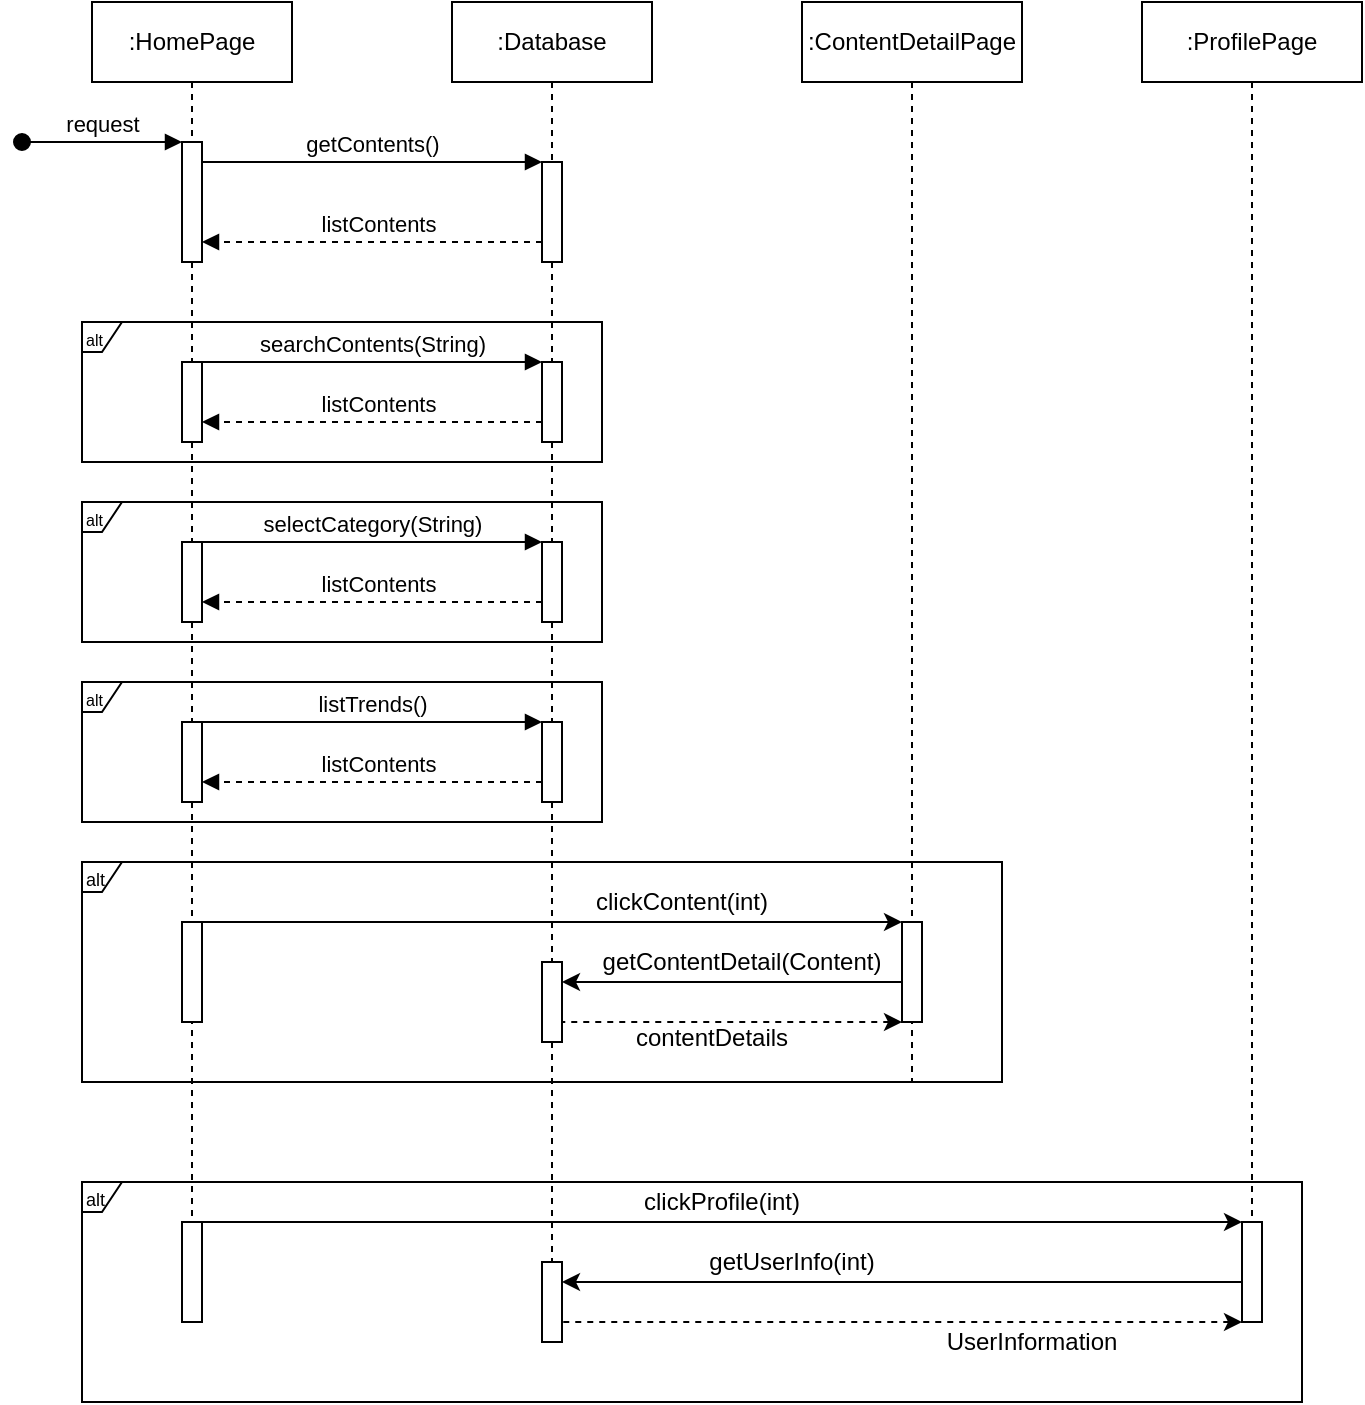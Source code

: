 <mxfile version="21.1.5" type="device">
  <diagram name="Page-1" id="2YBvvXClWsGukQMizWep">
    <mxGraphModel dx="1593" dy="849" grid="1" gridSize="10" guides="1" tooltips="1" connect="1" arrows="1" fold="1" page="1" pageScale="1" pageWidth="850" pageHeight="1100" math="0" shadow="0">
      <root>
        <mxCell id="0" />
        <mxCell id="1" parent="0" />
        <mxCell id="aM9ryv3xv72pqoxQDRHE-1" value=":HomePage" style="shape=umlLifeline;perimeter=lifelinePerimeter;whiteSpace=wrap;html=1;container=0;dropTarget=0;collapsible=0;recursiveResize=0;outlineConnect=0;portConstraint=eastwest;newEdgeStyle={&quot;edgeStyle&quot;:&quot;elbowEdgeStyle&quot;,&quot;elbow&quot;:&quot;vertical&quot;,&quot;curved&quot;:0,&quot;rounded&quot;:0};" parent="1" vertex="1">
          <mxGeometry x="145" y="60" width="100" height="640" as="geometry" />
        </mxCell>
        <mxCell id="aM9ryv3xv72pqoxQDRHE-2" value="" style="html=1;points=[];perimeter=orthogonalPerimeter;outlineConnect=0;targetShapes=umlLifeline;portConstraint=eastwest;newEdgeStyle={&quot;edgeStyle&quot;:&quot;elbowEdgeStyle&quot;,&quot;elbow&quot;:&quot;vertical&quot;,&quot;curved&quot;:0,&quot;rounded&quot;:0};" parent="aM9ryv3xv72pqoxQDRHE-1" vertex="1">
          <mxGeometry x="45" y="70" width="10" height="60" as="geometry" />
        </mxCell>
        <mxCell id="aM9ryv3xv72pqoxQDRHE-3" value="request" style="html=1;verticalAlign=bottom;startArrow=oval;endArrow=block;startSize=8;edgeStyle=elbowEdgeStyle;elbow=vertical;curved=0;rounded=0;" parent="aM9ryv3xv72pqoxQDRHE-1" target="aM9ryv3xv72pqoxQDRHE-2" edge="1">
          <mxGeometry relative="1" as="geometry">
            <mxPoint x="-35" y="70" as="sourcePoint" />
          </mxGeometry>
        </mxCell>
        <mxCell id="aM9ryv3xv72pqoxQDRHE-5" value=":Database" style="shape=umlLifeline;perimeter=lifelinePerimeter;whiteSpace=wrap;html=1;container=0;dropTarget=0;collapsible=0;recursiveResize=0;outlineConnect=0;portConstraint=eastwest;newEdgeStyle={&quot;edgeStyle&quot;:&quot;elbowEdgeStyle&quot;,&quot;elbow&quot;:&quot;vertical&quot;,&quot;curved&quot;:0,&quot;rounded&quot;:0};" parent="1" vertex="1">
          <mxGeometry x="325" y="60" width="100" height="640" as="geometry" />
        </mxCell>
        <mxCell id="aM9ryv3xv72pqoxQDRHE-6" value="" style="html=1;points=[];perimeter=orthogonalPerimeter;outlineConnect=0;targetShapes=umlLifeline;portConstraint=eastwest;newEdgeStyle={&quot;edgeStyle&quot;:&quot;elbowEdgeStyle&quot;,&quot;elbow&quot;:&quot;vertical&quot;,&quot;curved&quot;:0,&quot;rounded&quot;:0};" parent="aM9ryv3xv72pqoxQDRHE-5" vertex="1">
          <mxGeometry x="45" y="80" width="10" height="50" as="geometry" />
        </mxCell>
        <mxCell id="VN1_-yZsY-Tl6r2EW4pC-9" value="" style="html=1;points=[];perimeter=orthogonalPerimeter;outlineConnect=0;targetShapes=umlLifeline;portConstraint=eastwest;newEdgeStyle={&quot;edgeStyle&quot;:&quot;elbowEdgeStyle&quot;,&quot;elbow&quot;:&quot;vertical&quot;,&quot;curved&quot;:0,&quot;rounded&quot;:0};" vertex="1" parent="aM9ryv3xv72pqoxQDRHE-5">
          <mxGeometry x="-135" y="270" width="10" height="40" as="geometry" />
        </mxCell>
        <mxCell id="VN1_-yZsY-Tl6r2EW4pC-10" value="" style="html=1;points=[];perimeter=orthogonalPerimeter;outlineConnect=0;targetShapes=umlLifeline;portConstraint=eastwest;newEdgeStyle={&quot;edgeStyle&quot;:&quot;elbowEdgeStyle&quot;,&quot;elbow&quot;:&quot;vertical&quot;,&quot;curved&quot;:0,&quot;rounded&quot;:0};" vertex="1" parent="aM9ryv3xv72pqoxQDRHE-5">
          <mxGeometry x="45" y="270" width="10" height="40" as="geometry" />
        </mxCell>
        <mxCell id="VN1_-yZsY-Tl6r2EW4pC-11" value="selectCategory(String)" style="html=1;verticalAlign=bottom;endArrow=block;edgeStyle=elbowEdgeStyle;elbow=vertical;curved=0;rounded=0;" edge="1" parent="aM9ryv3xv72pqoxQDRHE-5">
          <mxGeometry relative="1" as="geometry">
            <mxPoint x="-125" y="270" as="sourcePoint" />
            <Array as="points">
              <mxPoint x="-40" y="270" />
            </Array>
            <mxPoint x="45" y="270" as="targetPoint" />
            <mxPoint as="offset" />
          </mxGeometry>
        </mxCell>
        <mxCell id="VN1_-yZsY-Tl6r2EW4pC-12" value="listContents" style="html=1;verticalAlign=bottom;endArrow=block;edgeStyle=elbowEdgeStyle;elbow=vertical;curved=0;rounded=0;dashed=1;" edge="1" parent="aM9ryv3xv72pqoxQDRHE-5">
          <mxGeometry x="-0.03" relative="1" as="geometry">
            <mxPoint x="45" y="300" as="sourcePoint" />
            <Array as="points">
              <mxPoint x="-30" y="300" />
            </Array>
            <mxPoint x="-125" y="300" as="targetPoint" />
            <mxPoint as="offset" />
          </mxGeometry>
        </mxCell>
        <mxCell id="VN1_-yZsY-Tl6r2EW4pC-13" value="&lt;font style=&quot;font-size: 8px;&quot;&gt;alt&lt;/font&gt;" style="shape=umlFrame;whiteSpace=wrap;html=1;pointerEvents=0;width=20;height=15;align=left;" vertex="1" parent="aM9ryv3xv72pqoxQDRHE-5">
          <mxGeometry x="-185" y="250" width="260" height="70" as="geometry" />
        </mxCell>
        <mxCell id="VN1_-yZsY-Tl6r2EW4pC-4" value="" style="html=1;points=[];perimeter=orthogonalPerimeter;outlineConnect=0;targetShapes=umlLifeline;portConstraint=eastwest;newEdgeStyle={&quot;edgeStyle&quot;:&quot;elbowEdgeStyle&quot;,&quot;elbow&quot;:&quot;vertical&quot;,&quot;curved&quot;:0,&quot;rounded&quot;:0};" vertex="1" parent="aM9ryv3xv72pqoxQDRHE-5">
          <mxGeometry x="-135" y="180" width="10" height="40" as="geometry" />
        </mxCell>
        <mxCell id="VN1_-yZsY-Tl6r2EW4pC-5" value="" style="html=1;points=[];perimeter=orthogonalPerimeter;outlineConnect=0;targetShapes=umlLifeline;portConstraint=eastwest;newEdgeStyle={&quot;edgeStyle&quot;:&quot;elbowEdgeStyle&quot;,&quot;elbow&quot;:&quot;vertical&quot;,&quot;curved&quot;:0,&quot;rounded&quot;:0};" vertex="1" parent="aM9ryv3xv72pqoxQDRHE-5">
          <mxGeometry x="45" y="180" width="10" height="40" as="geometry" />
        </mxCell>
        <mxCell id="VN1_-yZsY-Tl6r2EW4pC-1" value="searchContents(String)" style="html=1;verticalAlign=bottom;endArrow=block;edgeStyle=elbowEdgeStyle;elbow=vertical;curved=0;rounded=0;" edge="1" parent="aM9ryv3xv72pqoxQDRHE-5">
          <mxGeometry relative="1" as="geometry">
            <mxPoint x="-125" y="180" as="sourcePoint" />
            <Array as="points">
              <mxPoint x="-40" y="180" />
            </Array>
            <mxPoint x="45" y="180" as="targetPoint" />
            <mxPoint as="offset" />
          </mxGeometry>
        </mxCell>
        <mxCell id="VN1_-yZsY-Tl6r2EW4pC-2" value="listContents" style="html=1;verticalAlign=bottom;endArrow=block;edgeStyle=elbowEdgeStyle;elbow=vertical;curved=0;rounded=0;dashed=1;" edge="1" parent="aM9ryv3xv72pqoxQDRHE-5">
          <mxGeometry x="-0.03" relative="1" as="geometry">
            <mxPoint x="45" y="210" as="sourcePoint" />
            <Array as="points">
              <mxPoint x="-30" y="210" />
            </Array>
            <mxPoint x="-125" y="210" as="targetPoint" />
            <mxPoint as="offset" />
          </mxGeometry>
        </mxCell>
        <mxCell id="VN1_-yZsY-Tl6r2EW4pC-8" value="&lt;font style=&quot;font-size: 8px;&quot;&gt;alt&lt;/font&gt;" style="shape=umlFrame;whiteSpace=wrap;html=1;pointerEvents=0;width=20;height=15;align=left;" vertex="1" parent="aM9ryv3xv72pqoxQDRHE-5">
          <mxGeometry x="-185" y="160" width="260" height="70" as="geometry" />
        </mxCell>
        <mxCell id="VN1_-yZsY-Tl6r2EW4pC-57" value="" style="html=1;points=[];perimeter=orthogonalPerimeter;outlineConnect=0;targetShapes=umlLifeline;portConstraint=eastwest;newEdgeStyle={&quot;edgeStyle&quot;:&quot;elbowEdgeStyle&quot;,&quot;elbow&quot;:&quot;vertical&quot;,&quot;curved&quot;:0,&quot;rounded&quot;:0};" vertex="1" parent="aM9ryv3xv72pqoxQDRHE-5">
          <mxGeometry x="-135" y="360" width="10" height="40" as="geometry" />
        </mxCell>
        <mxCell id="VN1_-yZsY-Tl6r2EW4pC-58" value="" style="html=1;points=[];perimeter=orthogonalPerimeter;outlineConnect=0;targetShapes=umlLifeline;portConstraint=eastwest;newEdgeStyle={&quot;edgeStyle&quot;:&quot;elbowEdgeStyle&quot;,&quot;elbow&quot;:&quot;vertical&quot;,&quot;curved&quot;:0,&quot;rounded&quot;:0};" vertex="1" parent="aM9ryv3xv72pqoxQDRHE-5">
          <mxGeometry x="45" y="360" width="10" height="40" as="geometry" />
        </mxCell>
        <mxCell id="VN1_-yZsY-Tl6r2EW4pC-59" value="listTrends()" style="html=1;verticalAlign=bottom;endArrow=block;edgeStyle=elbowEdgeStyle;elbow=vertical;curved=0;rounded=0;" edge="1" parent="aM9ryv3xv72pqoxQDRHE-5">
          <mxGeometry relative="1" as="geometry">
            <mxPoint x="-125" y="360" as="sourcePoint" />
            <Array as="points">
              <mxPoint x="-40" y="360" />
            </Array>
            <mxPoint x="45" y="360" as="targetPoint" />
            <mxPoint as="offset" />
          </mxGeometry>
        </mxCell>
        <mxCell id="VN1_-yZsY-Tl6r2EW4pC-60" value="listContents" style="html=1;verticalAlign=bottom;endArrow=block;edgeStyle=elbowEdgeStyle;elbow=vertical;curved=0;rounded=0;dashed=1;" edge="1" parent="aM9ryv3xv72pqoxQDRHE-5">
          <mxGeometry x="-0.03" relative="1" as="geometry">
            <mxPoint x="45" y="390" as="sourcePoint" />
            <Array as="points">
              <mxPoint x="-30" y="390" />
            </Array>
            <mxPoint x="-125" y="390" as="targetPoint" />
            <mxPoint as="offset" />
          </mxGeometry>
        </mxCell>
        <mxCell id="VN1_-yZsY-Tl6r2EW4pC-61" value="&lt;font style=&quot;font-size: 8px;&quot;&gt;alt&lt;/font&gt;" style="shape=umlFrame;whiteSpace=wrap;html=1;pointerEvents=0;width=20;height=15;align=left;" vertex="1" parent="aM9ryv3xv72pqoxQDRHE-5">
          <mxGeometry x="-185" y="340" width="260" height="70" as="geometry" />
        </mxCell>
        <mxCell id="aM9ryv3xv72pqoxQDRHE-7" value="getContents()" style="html=1;verticalAlign=bottom;endArrow=block;edgeStyle=elbowEdgeStyle;elbow=vertical;curved=0;rounded=0;" parent="1" source="aM9ryv3xv72pqoxQDRHE-2" target="aM9ryv3xv72pqoxQDRHE-6" edge="1">
          <mxGeometry relative="1" as="geometry">
            <mxPoint x="300" y="150" as="sourcePoint" />
            <Array as="points">
              <mxPoint x="285" y="140" />
            </Array>
          </mxGeometry>
        </mxCell>
        <mxCell id="aM9ryv3xv72pqoxQDRHE-9" value="listContents" style="html=1;verticalAlign=bottom;endArrow=block;edgeStyle=elbowEdgeStyle;elbow=vertical;curved=0;rounded=0;dashed=1;" parent="1" source="aM9ryv3xv72pqoxQDRHE-6" edge="1">
          <mxGeometry x="-0.03" relative="1" as="geometry">
            <mxPoint x="280" y="180" as="sourcePoint" />
            <Array as="points">
              <mxPoint x="295" y="180" />
            </Array>
            <mxPoint x="200" y="180" as="targetPoint" />
            <mxPoint as="offset" />
          </mxGeometry>
        </mxCell>
        <mxCell id="VN1_-yZsY-Tl6r2EW4pC-14" value=":ContentDetailPage" style="shape=umlLifeline;perimeter=lifelinePerimeter;whiteSpace=wrap;html=1;container=0;dropTarget=0;collapsible=0;recursiveResize=0;outlineConnect=0;portConstraint=eastwest;newEdgeStyle={&quot;edgeStyle&quot;:&quot;elbowEdgeStyle&quot;,&quot;elbow&quot;:&quot;vertical&quot;,&quot;curved&quot;:0,&quot;rounded&quot;:0};" vertex="1" parent="1">
          <mxGeometry x="500" y="60" width="110" height="540" as="geometry" />
        </mxCell>
        <mxCell id="VN1_-yZsY-Tl6r2EW4pC-29" value="" style="html=1;points=[];perimeter=orthogonalPerimeter;outlineConnect=0;targetShapes=umlLifeline;portConstraint=eastwest;newEdgeStyle={&quot;edgeStyle&quot;:&quot;elbowEdgeStyle&quot;,&quot;elbow&quot;:&quot;vertical&quot;,&quot;curved&quot;:0,&quot;rounded&quot;:0};" vertex="1" parent="VN1_-yZsY-Tl6r2EW4pC-14">
          <mxGeometry x="-310" y="460" width="10" height="50" as="geometry" />
        </mxCell>
        <mxCell id="VN1_-yZsY-Tl6r2EW4pC-45" value="" style="html=1;points=[];perimeter=orthogonalPerimeter;outlineConnect=0;targetShapes=umlLifeline;portConstraint=eastwest;newEdgeStyle={&quot;edgeStyle&quot;:&quot;elbowEdgeStyle&quot;,&quot;elbow&quot;:&quot;vertical&quot;,&quot;curved&quot;:0,&quot;rounded&quot;:0};" vertex="1" parent="VN1_-yZsY-Tl6r2EW4pC-14">
          <mxGeometry x="-310" y="610" width="10" height="50" as="geometry" />
        </mxCell>
        <mxCell id="VN1_-yZsY-Tl6r2EW4pC-49" value="" style="html=1;points=[];perimeter=orthogonalPerimeter;outlineConnect=0;targetShapes=umlLifeline;portConstraint=eastwest;newEdgeStyle={&quot;edgeStyle&quot;:&quot;elbowEdgeStyle&quot;,&quot;elbow&quot;:&quot;vertical&quot;,&quot;curved&quot;:0,&quot;rounded&quot;:0};" vertex="1" parent="VN1_-yZsY-Tl6r2EW4pC-14">
          <mxGeometry x="-130" y="630" width="10" height="40" as="geometry" />
        </mxCell>
        <mxCell id="VN1_-yZsY-Tl6r2EW4pC-31" value="" style="html=1;points=[];perimeter=orthogonalPerimeter;outlineConnect=0;targetShapes=umlLifeline;portConstraint=eastwest;newEdgeStyle={&quot;edgeStyle&quot;:&quot;elbowEdgeStyle&quot;,&quot;elbow&quot;:&quot;vertical&quot;,&quot;curved&quot;:0,&quot;rounded&quot;:0};" vertex="1" parent="VN1_-yZsY-Tl6r2EW4pC-14">
          <mxGeometry x="50" y="460" width="10" height="50" as="geometry" />
        </mxCell>
        <mxCell id="VN1_-yZsY-Tl6r2EW4pC-32" value="" style="endArrow=classic;html=1;rounded=0;endSize=6;fontSize=11;" edge="1" parent="VN1_-yZsY-Tl6r2EW4pC-14" source="VN1_-yZsY-Tl6r2EW4pC-29">
          <mxGeometry width="50" height="50" relative="1" as="geometry">
            <mxPoint x="-170" y="490" as="sourcePoint" />
            <mxPoint x="50" y="460" as="targetPoint" />
          </mxGeometry>
        </mxCell>
        <mxCell id="VN1_-yZsY-Tl6r2EW4pC-33" value="clickContent(int)" style="text;html=1;strokeColor=none;fillColor=none;align=center;verticalAlign=middle;whiteSpace=wrap;rounded=0;" vertex="1" parent="VN1_-yZsY-Tl6r2EW4pC-14">
          <mxGeometry x="-120" y="440" width="120" height="20" as="geometry" />
        </mxCell>
        <mxCell id="VN1_-yZsY-Tl6r2EW4pC-35" value="" style="endArrow=classic;html=1;rounded=0;" edge="1" parent="VN1_-yZsY-Tl6r2EW4pC-14" source="VN1_-yZsY-Tl6r2EW4pC-37">
          <mxGeometry width="50" height="50" relative="1" as="geometry">
            <mxPoint x="50" y="510" as="sourcePoint" />
            <mxPoint x="-125.452" y="500" as="targetPoint" />
            <Array as="points" />
          </mxGeometry>
        </mxCell>
        <mxCell id="VN1_-yZsY-Tl6r2EW4pC-36" value="" style="endArrow=none;html=1;rounded=0;dashed=1;startArrow=classic;startFill=1;endFill=0;" edge="1" parent="VN1_-yZsY-Tl6r2EW4pC-14">
          <mxGeometry width="50" height="50" relative="1" as="geometry">
            <mxPoint x="50" y="510" as="sourcePoint" />
            <mxPoint x="-125" y="510" as="targetPoint" />
            <Array as="points">
              <mxPoint x="-35" y="510" />
            </Array>
          </mxGeometry>
        </mxCell>
        <mxCell id="VN1_-yZsY-Tl6r2EW4pC-38" value="" style="endArrow=classic;html=1;rounded=0;" edge="1" parent="VN1_-yZsY-Tl6r2EW4pC-14" source="VN1_-yZsY-Tl6r2EW4pC-31" target="VN1_-yZsY-Tl6r2EW4pC-37">
          <mxGeometry width="50" height="50" relative="1" as="geometry">
            <mxPoint x="50" y="490" as="sourcePoint" />
            <mxPoint x="-125" y="490" as="targetPoint" />
            <Array as="points">
              <mxPoint x="-30" y="490" />
            </Array>
          </mxGeometry>
        </mxCell>
        <mxCell id="VN1_-yZsY-Tl6r2EW4pC-37" value="" style="html=1;points=[];perimeter=orthogonalPerimeter;outlineConnect=0;targetShapes=umlLifeline;portConstraint=eastwest;newEdgeStyle={&quot;edgeStyle&quot;:&quot;elbowEdgeStyle&quot;,&quot;elbow&quot;:&quot;vertical&quot;,&quot;curved&quot;:0,&quot;rounded&quot;:0};" vertex="1" parent="VN1_-yZsY-Tl6r2EW4pC-14">
          <mxGeometry x="-130" y="480" width="10" height="40" as="geometry" />
        </mxCell>
        <mxCell id="VN1_-yZsY-Tl6r2EW4pC-39" value="getContentDetail(Content)" style="text;html=1;strokeColor=none;fillColor=none;align=center;verticalAlign=middle;whiteSpace=wrap;rounded=0;" vertex="1" parent="VN1_-yZsY-Tl6r2EW4pC-14">
          <mxGeometry x="-100" y="470" width="140" height="20" as="geometry" />
        </mxCell>
        <mxCell id="VN1_-yZsY-Tl6r2EW4pC-41" value="contentDetails" style="text;html=1;strokeColor=none;fillColor=none;align=center;verticalAlign=middle;whiteSpace=wrap;rounded=0;" vertex="1" parent="VN1_-yZsY-Tl6r2EW4pC-14">
          <mxGeometry x="-80" y="510" width="70" height="15" as="geometry" />
        </mxCell>
        <mxCell id="VN1_-yZsY-Tl6r2EW4pC-43" value="&lt;font style=&quot;font-size: 9px;&quot;&gt;alt&lt;/font&gt;" style="shape=umlFrame;whiteSpace=wrap;html=1;pointerEvents=0;width=20;height=15;align=left;" vertex="1" parent="VN1_-yZsY-Tl6r2EW4pC-14">
          <mxGeometry x="-360" y="430" width="460" height="110" as="geometry" />
        </mxCell>
        <mxCell id="VN1_-yZsY-Tl6r2EW4pC-46" value="" style="html=1;points=[];perimeter=orthogonalPerimeter;outlineConnect=0;targetShapes=umlLifeline;portConstraint=eastwest;newEdgeStyle={&quot;edgeStyle&quot;:&quot;elbowEdgeStyle&quot;,&quot;elbow&quot;:&quot;vertical&quot;,&quot;curved&quot;:0,&quot;rounded&quot;:0};" vertex="1" parent="VN1_-yZsY-Tl6r2EW4pC-14">
          <mxGeometry x="220" y="610" width="10" height="50" as="geometry" />
        </mxCell>
        <mxCell id="VN1_-yZsY-Tl6r2EW4pC-47" value="" style="endArrow=classic;html=1;rounded=0;" edge="1" parent="VN1_-yZsY-Tl6r2EW4pC-14" target="VN1_-yZsY-Tl6r2EW4pC-46">
          <mxGeometry width="50" height="50" relative="1" as="geometry">
            <mxPoint x="-300" y="610" as="sourcePoint" />
            <mxPoint x="-250" y="560" as="targetPoint" />
          </mxGeometry>
        </mxCell>
        <mxCell id="VN1_-yZsY-Tl6r2EW4pC-48" value="clickProfile(int)" style="text;html=1;strokeColor=none;fillColor=none;align=center;verticalAlign=middle;whiteSpace=wrap;rounded=0;" vertex="1" parent="VN1_-yZsY-Tl6r2EW4pC-14">
          <mxGeometry x="-80" y="590" width="80" height="20" as="geometry" />
        </mxCell>
        <mxCell id="VN1_-yZsY-Tl6r2EW4pC-50" value="" style="endArrow=classic;html=1;rounded=0;" edge="1" parent="VN1_-yZsY-Tl6r2EW4pC-14">
          <mxGeometry width="50" height="50" relative="1" as="geometry">
            <mxPoint x="220" y="640" as="sourcePoint" />
            <mxPoint x="-120" y="640" as="targetPoint" />
            <Array as="points">
              <mxPoint x="-30" y="640" />
            </Array>
          </mxGeometry>
        </mxCell>
        <mxCell id="VN1_-yZsY-Tl6r2EW4pC-51" value="getUserInfo(int)" style="text;html=1;strokeColor=none;fillColor=none;align=center;verticalAlign=middle;whiteSpace=wrap;rounded=0;" vertex="1" parent="VN1_-yZsY-Tl6r2EW4pC-14">
          <mxGeometry x="-60" y="620" width="110" height="20" as="geometry" />
        </mxCell>
        <mxCell id="VN1_-yZsY-Tl6r2EW4pC-52" value="" style="endArrow=none;html=1;rounded=0;dashed=1;startArrow=classic;startFill=1;endFill=0;" edge="1" parent="VN1_-yZsY-Tl6r2EW4pC-14">
          <mxGeometry width="50" height="50" relative="1" as="geometry">
            <mxPoint x="220" y="660" as="sourcePoint" />
            <mxPoint x="-120" y="660" as="targetPoint" />
            <Array as="points">
              <mxPoint x="-30" y="660" />
            </Array>
          </mxGeometry>
        </mxCell>
        <mxCell id="VN1_-yZsY-Tl6r2EW4pC-53" value="UserInformation" style="text;html=1;strokeColor=none;fillColor=none;align=center;verticalAlign=middle;whiteSpace=wrap;rounded=0;" vertex="1" parent="VN1_-yZsY-Tl6r2EW4pC-14">
          <mxGeometry x="70" y="660" width="90" height="20" as="geometry" />
        </mxCell>
        <mxCell id="VN1_-yZsY-Tl6r2EW4pC-56" value="&lt;font style=&quot;font-size: 9px;&quot;&gt;alt&lt;/font&gt;" style="shape=umlFrame;whiteSpace=wrap;html=1;pointerEvents=0;width=20;height=15;align=left;" vertex="1" parent="VN1_-yZsY-Tl6r2EW4pC-14">
          <mxGeometry x="-360" y="590" width="610" height="110" as="geometry" />
        </mxCell>
        <mxCell id="VN1_-yZsY-Tl6r2EW4pC-44" value=":ProfilePage" style="shape=umlLifeline;perimeter=lifelinePerimeter;whiteSpace=wrap;html=1;container=0;dropTarget=0;collapsible=0;recursiveResize=0;outlineConnect=0;portConstraint=eastwest;newEdgeStyle={&quot;edgeStyle&quot;:&quot;elbowEdgeStyle&quot;,&quot;elbow&quot;:&quot;vertical&quot;,&quot;curved&quot;:0,&quot;rounded&quot;:0};" vertex="1" parent="1">
          <mxGeometry x="670" y="60" width="110" height="610" as="geometry" />
        </mxCell>
      </root>
    </mxGraphModel>
  </diagram>
</mxfile>
